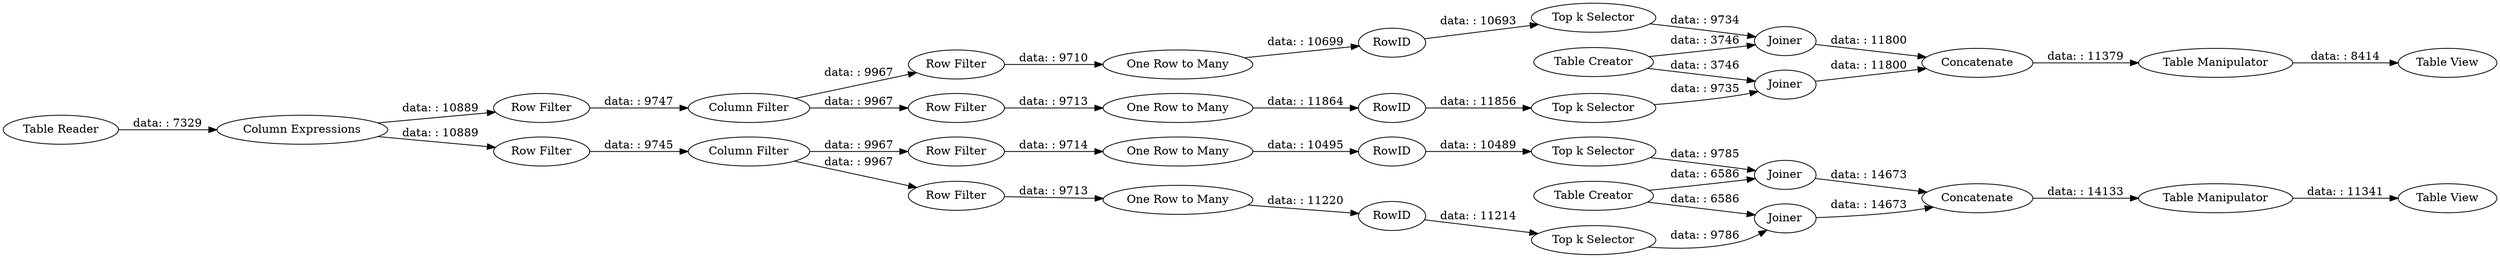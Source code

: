 digraph {
	"8902567286173653412_9" [label="Row Filter"]
	"8902567286173653412_16" [label="One Row to Many"]
	"8902567286173653412_19" [label="One Row to Many"]
	"8902567286173653412_11" [label="Row Filter"]
	"8902567286173653412_26" [label=Joiner]
	"8902567286173653412_14" [label=RowID]
	"8902567286173653412_23" [label=RowID]
	"8902567286173653412_27" [label=Joiner]
	"8902567286173653412_35" [label="Table View"]
	"8902567286173653412_18" [label="Top k Selector"]
	"8902567286173653412_5" [label="Row Filter"]
	"8902567286173653412_21" [label="Top k Selector"]
	"8902567286173653412_13" [label="One Row to Many"]
	"8902567286173653412_29" [label=Joiner]
	"8902567286173653412_7" [label="Column Filter"]
	"8902567286173653412_17" [label=RowID]
	"8902567286173653412_34" [label="Table View"]
	"8902567286173653412_8" [label="Column Filter"]
	"8902567286173653412_30" [label=Joiner]
	"8902567286173653412_32" [label=Concatenate]
	"8902567286173653412_4" [label="Column Expressions"]
	"8902567286173653412_28" [label="Table Creator"]
	"8902567286173653412_25" [label="Table Creator"]
	"8902567286173653412_6" [label="Row Filter"]
	"8902567286173653412_33" [label=Concatenate]
	"8902567286173653412_37" [label="Table Manipulator"]
	"8902567286173653412_10" [label="Row Filter"]
	"8902567286173653412_20" [label=RowID]
	"8902567286173653412_12" [label="Row Filter"]
	"8902567286173653412_36" [label="Table Manipulator"]
	"8902567286173653412_22" [label="One Row to Many"]
	"8902567286173653412_1" [label="Table Reader"]
	"8902567286173653412_15" [label="Top k Selector"]
	"8902567286173653412_24" [label="Top k Selector"]
	"8902567286173653412_8" -> "8902567286173653412_11" [label="data: : 9967"]
	"8902567286173653412_22" -> "8902567286173653412_23" [label="data: : 11864"]
	"8902567286173653412_5" -> "8902567286173653412_7" [label="data: : 9745"]
	"8902567286173653412_25" -> "8902567286173653412_26" [label="data: : 6586"]
	"8902567286173653412_19" -> "8902567286173653412_20" [label="data: : 10699"]
	"8902567286173653412_13" -> "8902567286173653412_14" [label="data: : 10495"]
	"8902567286173653412_33" -> "8902567286173653412_37" [label="data: : 11379"]
	"8902567286173653412_24" -> "8902567286173653412_30" [label="data: : 9735"]
	"8902567286173653412_28" -> "8902567286173653412_30" [label="data: : 3746"]
	"8902567286173653412_29" -> "8902567286173653412_33" [label="data: : 11800"]
	"8902567286173653412_26" -> "8902567286173653412_32" [label="data: : 14673"]
	"8902567286173653412_37" -> "8902567286173653412_35" [label="data: : 8414"]
	"8902567286173653412_9" -> "8902567286173653412_13" [label="data: : 9714"]
	"8902567286173653412_4" -> "8902567286173653412_6" [label="data: : 10889"]
	"8902567286173653412_15" -> "8902567286173653412_26" [label="data: : 9785"]
	"8902567286173653412_17" -> "8902567286173653412_18" [label="data: : 11214"]
	"8902567286173653412_27" -> "8902567286173653412_32" [label="data: : 14673"]
	"8902567286173653412_21" -> "8902567286173653412_29" [label="data: : 9734"]
	"8902567286173653412_36" -> "8902567286173653412_34" [label="data: : 11341"]
	"8902567286173653412_23" -> "8902567286173653412_24" [label="data: : 11856"]
	"8902567286173653412_10" -> "8902567286173653412_16" [label="data: : 9713"]
	"8902567286173653412_25" -> "8902567286173653412_27" [label="data: : 6586"]
	"8902567286173653412_18" -> "8902567286173653412_27" [label="data: : 9786"]
	"8902567286173653412_20" -> "8902567286173653412_21" [label="data: : 10693"]
	"8902567286173653412_16" -> "8902567286173653412_17" [label="data: : 11220"]
	"8902567286173653412_12" -> "8902567286173653412_22" [label="data: : 9713"]
	"8902567286173653412_32" -> "8902567286173653412_36" [label="data: : 14133"]
	"8902567286173653412_1" -> "8902567286173653412_4" [label="data: : 7329"]
	"8902567286173653412_8" -> "8902567286173653412_12" [label="data: : 9967"]
	"8902567286173653412_30" -> "8902567286173653412_33" [label="data: : 11800"]
	"8902567286173653412_7" -> "8902567286173653412_10" [label="data: : 9967"]
	"8902567286173653412_4" -> "8902567286173653412_5" [label="data: : 10889"]
	"8902567286173653412_11" -> "8902567286173653412_19" [label="data: : 9710"]
	"8902567286173653412_28" -> "8902567286173653412_29" [label="data: : 3746"]
	"8902567286173653412_6" -> "8902567286173653412_8" [label="data: : 9747"]
	"8902567286173653412_14" -> "8902567286173653412_15" [label="data: : 10489"]
	"8902567286173653412_7" -> "8902567286173653412_9" [label="data: : 9967"]
	rankdir=LR
}
